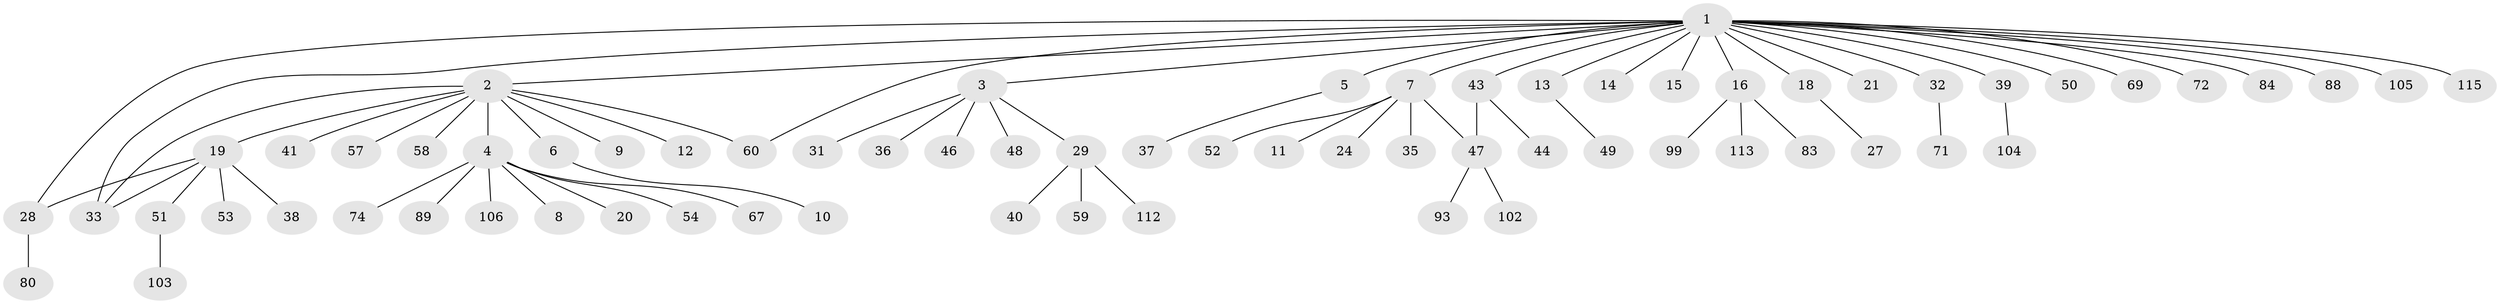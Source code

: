 // original degree distribution, {24: 0.008620689655172414, 11: 0.008620689655172414, 6: 0.017241379310344827, 8: 0.008620689655172414, 5: 0.017241379310344827, 2: 0.1896551724137931, 7: 0.008620689655172414, 1: 0.6120689655172413, 3: 0.06896551724137931, 4: 0.05172413793103448, 9: 0.008620689655172414}
// Generated by graph-tools (version 1.1) at 2025/18/03/04/25 18:18:00]
// undirected, 69 vertices, 73 edges
graph export_dot {
graph [start="1"]
  node [color=gray90,style=filled];
  1;
  2;
  3;
  4;
  5 [super="+63+76+26"];
  6;
  7 [super="+17+109"];
  8 [super="+22"];
  9;
  10;
  11;
  12;
  13 [super="+70"];
  14;
  15;
  16;
  18 [super="+77+45"];
  19 [super="+23"];
  20;
  21;
  24;
  27;
  28 [super="+30"];
  29 [super="+42"];
  31 [super="+56"];
  32;
  33 [super="+34"];
  35;
  36;
  37 [super="+81+61"];
  38;
  39 [super="+79"];
  40;
  41;
  43 [super="+64+73"];
  44;
  46;
  47;
  48;
  49 [super="+66+94"];
  50;
  51;
  52 [super="+96"];
  53 [super="+85"];
  54 [super="+62+98+111+65+55"];
  57;
  58;
  59;
  60 [super="+75"];
  67 [super="+78"];
  69;
  71;
  72;
  74;
  80;
  83;
  84;
  88;
  89;
  93;
  99;
  102;
  103;
  104;
  105;
  106;
  112;
  113;
  115;
  1 -- 2;
  1 -- 3;
  1 -- 5 [weight=2];
  1 -- 7;
  1 -- 13;
  1 -- 14;
  1 -- 15;
  1 -- 16;
  1 -- 18;
  1 -- 21;
  1 -- 28;
  1 -- 32;
  1 -- 39;
  1 -- 43;
  1 -- 50;
  1 -- 69;
  1 -- 72;
  1 -- 84;
  1 -- 88;
  1 -- 105;
  1 -- 115;
  1 -- 60;
  1 -- 33;
  2 -- 4;
  2 -- 6;
  2 -- 9;
  2 -- 12;
  2 -- 19;
  2 -- 41;
  2 -- 57;
  2 -- 58;
  2 -- 60;
  2 -- 33;
  3 -- 29;
  3 -- 31;
  3 -- 36;
  3 -- 46;
  3 -- 48;
  4 -- 8;
  4 -- 20;
  4 -- 54;
  4 -- 67;
  4 -- 74;
  4 -- 89;
  4 -- 106;
  5 -- 37;
  6 -- 10;
  7 -- 11;
  7 -- 24;
  7 -- 47;
  7 -- 52;
  7 -- 35;
  13 -- 49;
  16 -- 83;
  16 -- 99;
  16 -- 113;
  18 -- 27 [weight=2];
  19 -- 33;
  19 -- 51;
  19 -- 53;
  19 -- 38;
  19 -- 28;
  28 -- 80;
  29 -- 40;
  29 -- 59;
  29 -- 112;
  32 -- 71;
  39 -- 104;
  43 -- 44;
  43 -- 47;
  47 -- 93;
  47 -- 102;
  51 -- 103;
}

